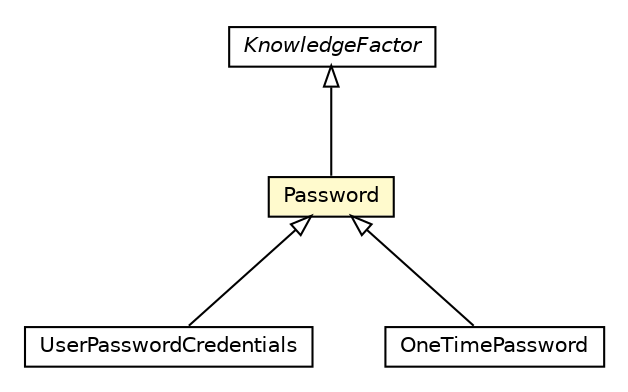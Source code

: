 #!/usr/local/bin/dot
#
# Class diagram 
# Generated by UMLGraph version R5_6-24-gf6e263 (http://www.umlgraph.org/)
#

digraph G {
	edge [fontname="Helvetica",fontsize=10,labelfontname="Helvetica",labelfontsize=10];
	node [fontname="Helvetica",fontsize=10,shape=plaintext];
	nodesep=0.25;
	ranksep=0.5;
	// org.universAAL.ontology.security.UserPasswordCredentials
	c267438 [label=<<table title="org.universAAL.ontology.security.UserPasswordCredentials" border="0" cellborder="1" cellspacing="0" cellpadding="2" port="p" href="./UserPasswordCredentials.html">
		<tr><td><table border="0" cellspacing="0" cellpadding="1">
<tr><td align="center" balign="center"> UserPasswordCredentials </td></tr>
		</table></td></tr>
		</table>>, URL="./UserPasswordCredentials.html", fontname="Helvetica", fontcolor="black", fontsize=10.0];
	// org.universAAL.ontology.security.KnowledgeFactor
	c267451 [label=<<table title="org.universAAL.ontology.security.KnowledgeFactor" border="0" cellborder="1" cellspacing="0" cellpadding="2" port="p" href="./KnowledgeFactor.html">
		<tr><td><table border="0" cellspacing="0" cellpadding="1">
<tr><td align="center" balign="center"><font face="Helvetica-Oblique"> KnowledgeFactor </font></td></tr>
		</table></td></tr>
		</table>>, URL="./KnowledgeFactor.html", fontname="Helvetica", fontcolor="black", fontsize=10.0];
	// org.universAAL.ontology.security.Password
	c267452 [label=<<table title="org.universAAL.ontology.security.Password" border="0" cellborder="1" cellspacing="0" cellpadding="2" port="p" bgcolor="lemonChiffon" href="./Password.html">
		<tr><td><table border="0" cellspacing="0" cellpadding="1">
<tr><td align="center" balign="center"> Password </td></tr>
		</table></td></tr>
		</table>>, URL="./Password.html", fontname="Helvetica", fontcolor="black", fontsize=10.0];
	// org.universAAL.ontology.security.OneTimePassword
	c267453 [label=<<table title="org.universAAL.ontology.security.OneTimePassword" border="0" cellborder="1" cellspacing="0" cellpadding="2" port="p" href="./OneTimePassword.html">
		<tr><td><table border="0" cellspacing="0" cellpadding="1">
<tr><td align="center" balign="center"> OneTimePassword </td></tr>
		</table></td></tr>
		</table>>, URL="./OneTimePassword.html", fontname="Helvetica", fontcolor="black", fontsize=10.0];
	//org.universAAL.ontology.security.UserPasswordCredentials extends org.universAAL.ontology.security.Password
	c267452:p -> c267438:p [dir=back,arrowtail=empty];
	//org.universAAL.ontology.security.Password extends org.universAAL.ontology.security.KnowledgeFactor
	c267451:p -> c267452:p [dir=back,arrowtail=empty];
	//org.universAAL.ontology.security.OneTimePassword extends org.universAAL.ontology.security.Password
	c267452:p -> c267453:p [dir=back,arrowtail=empty];
}

